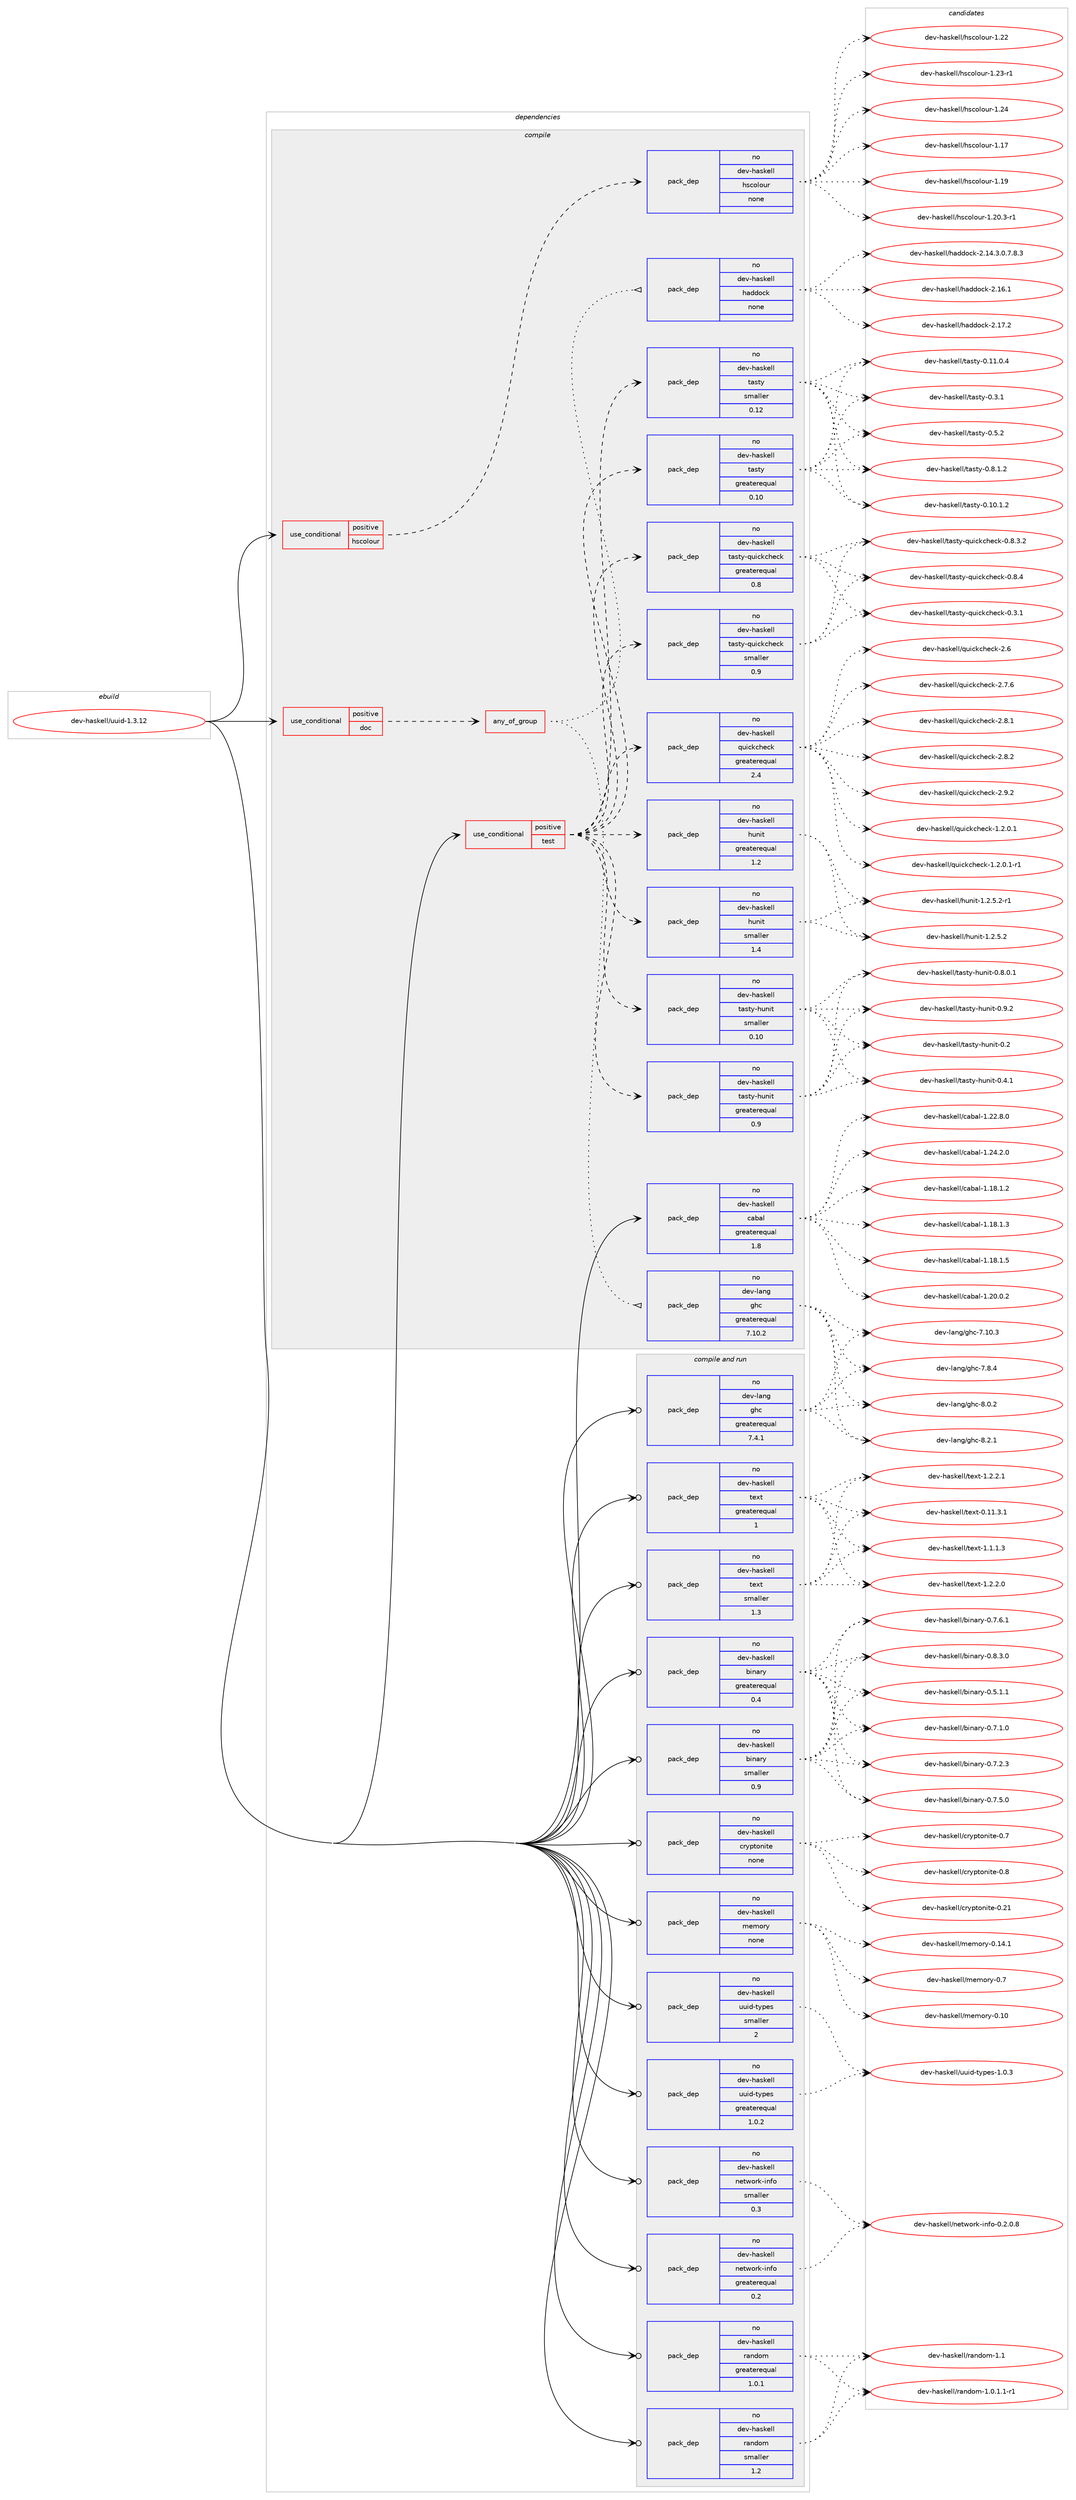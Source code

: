 digraph prolog {

# *************
# Graph options
# *************

newrank=true;
concentrate=true;
compound=true;
graph [rankdir=LR,fontname=Helvetica,fontsize=10,ranksep=1.5];#, ranksep=2.5, nodesep=0.2];
edge  [arrowhead=vee];
node  [fontname=Helvetica,fontsize=10];

# **********
# The ebuild
# **********

subgraph cluster_leftcol {
color=gray;
rank=same;
label=<<i>ebuild</i>>;
id [label="dev-haskell/uuid-1.3.12", color=red, width=4, href="../dev-haskell/uuid-1.3.12.svg"];
}

# ****************
# The dependencies
# ****************

subgraph cluster_midcol {
color=gray;
label=<<i>dependencies</i>>;
subgraph cluster_compile {
fillcolor="#eeeeee";
style=filled;
label=<<i>compile</i>>;
subgraph cond21236 {
dependency94876 [label=<<TABLE BORDER="0" CELLBORDER="1" CELLSPACING="0" CELLPADDING="4"><TR><TD ROWSPAN="3" CELLPADDING="10">use_conditional</TD></TR><TR><TD>positive</TD></TR><TR><TD>doc</TD></TR></TABLE>>, shape=none, color=red];
subgraph any2842 {
dependency94877 [label=<<TABLE BORDER="0" CELLBORDER="1" CELLSPACING="0" CELLPADDING="4"><TR><TD CELLPADDING="10">any_of_group</TD></TR></TABLE>>, shape=none, color=red];subgraph pack70768 {
dependency94878 [label=<<TABLE BORDER="0" CELLBORDER="1" CELLSPACING="0" CELLPADDING="4" WIDTH="220"><TR><TD ROWSPAN="6" CELLPADDING="30">pack_dep</TD></TR><TR><TD WIDTH="110">no</TD></TR><TR><TD>dev-haskell</TD></TR><TR><TD>haddock</TD></TR><TR><TD>none</TD></TR><TR><TD></TD></TR></TABLE>>, shape=none, color=blue];
}
dependency94877:e -> dependency94878:w [weight=20,style="dotted",arrowhead="oinv"];
subgraph pack70769 {
dependency94879 [label=<<TABLE BORDER="0" CELLBORDER="1" CELLSPACING="0" CELLPADDING="4" WIDTH="220"><TR><TD ROWSPAN="6" CELLPADDING="30">pack_dep</TD></TR><TR><TD WIDTH="110">no</TD></TR><TR><TD>dev-lang</TD></TR><TR><TD>ghc</TD></TR><TR><TD>greaterequal</TD></TR><TR><TD>7.10.2</TD></TR></TABLE>>, shape=none, color=blue];
}
dependency94877:e -> dependency94879:w [weight=20,style="dotted",arrowhead="oinv"];
}
dependency94876:e -> dependency94877:w [weight=20,style="dashed",arrowhead="vee"];
}
id:e -> dependency94876:w [weight=20,style="solid",arrowhead="vee"];
subgraph cond21237 {
dependency94880 [label=<<TABLE BORDER="0" CELLBORDER="1" CELLSPACING="0" CELLPADDING="4"><TR><TD ROWSPAN="3" CELLPADDING="10">use_conditional</TD></TR><TR><TD>positive</TD></TR><TR><TD>hscolour</TD></TR></TABLE>>, shape=none, color=red];
subgraph pack70770 {
dependency94881 [label=<<TABLE BORDER="0" CELLBORDER="1" CELLSPACING="0" CELLPADDING="4" WIDTH="220"><TR><TD ROWSPAN="6" CELLPADDING="30">pack_dep</TD></TR><TR><TD WIDTH="110">no</TD></TR><TR><TD>dev-haskell</TD></TR><TR><TD>hscolour</TD></TR><TR><TD>none</TD></TR><TR><TD></TD></TR></TABLE>>, shape=none, color=blue];
}
dependency94880:e -> dependency94881:w [weight=20,style="dashed",arrowhead="vee"];
}
id:e -> dependency94880:w [weight=20,style="solid",arrowhead="vee"];
subgraph cond21238 {
dependency94882 [label=<<TABLE BORDER="0" CELLBORDER="1" CELLSPACING="0" CELLPADDING="4"><TR><TD ROWSPAN="3" CELLPADDING="10">use_conditional</TD></TR><TR><TD>positive</TD></TR><TR><TD>test</TD></TR></TABLE>>, shape=none, color=red];
subgraph pack70771 {
dependency94883 [label=<<TABLE BORDER="0" CELLBORDER="1" CELLSPACING="0" CELLPADDING="4" WIDTH="220"><TR><TD ROWSPAN="6" CELLPADDING="30">pack_dep</TD></TR><TR><TD WIDTH="110">no</TD></TR><TR><TD>dev-haskell</TD></TR><TR><TD>hunit</TD></TR><TR><TD>greaterequal</TD></TR><TR><TD>1.2</TD></TR></TABLE>>, shape=none, color=blue];
}
dependency94882:e -> dependency94883:w [weight=20,style="dashed",arrowhead="vee"];
subgraph pack70772 {
dependency94884 [label=<<TABLE BORDER="0" CELLBORDER="1" CELLSPACING="0" CELLPADDING="4" WIDTH="220"><TR><TD ROWSPAN="6" CELLPADDING="30">pack_dep</TD></TR><TR><TD WIDTH="110">no</TD></TR><TR><TD>dev-haskell</TD></TR><TR><TD>hunit</TD></TR><TR><TD>smaller</TD></TR><TR><TD>1.4</TD></TR></TABLE>>, shape=none, color=blue];
}
dependency94882:e -> dependency94884:w [weight=20,style="dashed",arrowhead="vee"];
subgraph pack70773 {
dependency94885 [label=<<TABLE BORDER="0" CELLBORDER="1" CELLSPACING="0" CELLPADDING="4" WIDTH="220"><TR><TD ROWSPAN="6" CELLPADDING="30">pack_dep</TD></TR><TR><TD WIDTH="110">no</TD></TR><TR><TD>dev-haskell</TD></TR><TR><TD>quickcheck</TD></TR><TR><TD>greaterequal</TD></TR><TR><TD>2.4</TD></TR></TABLE>>, shape=none, color=blue];
}
dependency94882:e -> dependency94885:w [weight=20,style="dashed",arrowhead="vee"];
subgraph pack70774 {
dependency94886 [label=<<TABLE BORDER="0" CELLBORDER="1" CELLSPACING="0" CELLPADDING="4" WIDTH="220"><TR><TD ROWSPAN="6" CELLPADDING="30">pack_dep</TD></TR><TR><TD WIDTH="110">no</TD></TR><TR><TD>dev-haskell</TD></TR><TR><TD>tasty</TD></TR><TR><TD>greaterequal</TD></TR><TR><TD>0.10</TD></TR></TABLE>>, shape=none, color=blue];
}
dependency94882:e -> dependency94886:w [weight=20,style="dashed",arrowhead="vee"];
subgraph pack70775 {
dependency94887 [label=<<TABLE BORDER="0" CELLBORDER="1" CELLSPACING="0" CELLPADDING="4" WIDTH="220"><TR><TD ROWSPAN="6" CELLPADDING="30">pack_dep</TD></TR><TR><TD WIDTH="110">no</TD></TR><TR><TD>dev-haskell</TD></TR><TR><TD>tasty</TD></TR><TR><TD>smaller</TD></TR><TR><TD>0.12</TD></TR></TABLE>>, shape=none, color=blue];
}
dependency94882:e -> dependency94887:w [weight=20,style="dashed",arrowhead="vee"];
subgraph pack70776 {
dependency94888 [label=<<TABLE BORDER="0" CELLBORDER="1" CELLSPACING="0" CELLPADDING="4" WIDTH="220"><TR><TD ROWSPAN="6" CELLPADDING="30">pack_dep</TD></TR><TR><TD WIDTH="110">no</TD></TR><TR><TD>dev-haskell</TD></TR><TR><TD>tasty-hunit</TD></TR><TR><TD>greaterequal</TD></TR><TR><TD>0.9</TD></TR></TABLE>>, shape=none, color=blue];
}
dependency94882:e -> dependency94888:w [weight=20,style="dashed",arrowhead="vee"];
subgraph pack70777 {
dependency94889 [label=<<TABLE BORDER="0" CELLBORDER="1" CELLSPACING="0" CELLPADDING="4" WIDTH="220"><TR><TD ROWSPAN="6" CELLPADDING="30">pack_dep</TD></TR><TR><TD WIDTH="110">no</TD></TR><TR><TD>dev-haskell</TD></TR><TR><TD>tasty-hunit</TD></TR><TR><TD>smaller</TD></TR><TR><TD>0.10</TD></TR></TABLE>>, shape=none, color=blue];
}
dependency94882:e -> dependency94889:w [weight=20,style="dashed",arrowhead="vee"];
subgraph pack70778 {
dependency94890 [label=<<TABLE BORDER="0" CELLBORDER="1" CELLSPACING="0" CELLPADDING="4" WIDTH="220"><TR><TD ROWSPAN="6" CELLPADDING="30">pack_dep</TD></TR><TR><TD WIDTH="110">no</TD></TR><TR><TD>dev-haskell</TD></TR><TR><TD>tasty-quickcheck</TD></TR><TR><TD>greaterequal</TD></TR><TR><TD>0.8</TD></TR></TABLE>>, shape=none, color=blue];
}
dependency94882:e -> dependency94890:w [weight=20,style="dashed",arrowhead="vee"];
subgraph pack70779 {
dependency94891 [label=<<TABLE BORDER="0" CELLBORDER="1" CELLSPACING="0" CELLPADDING="4" WIDTH="220"><TR><TD ROWSPAN="6" CELLPADDING="30">pack_dep</TD></TR><TR><TD WIDTH="110">no</TD></TR><TR><TD>dev-haskell</TD></TR><TR><TD>tasty-quickcheck</TD></TR><TR><TD>smaller</TD></TR><TR><TD>0.9</TD></TR></TABLE>>, shape=none, color=blue];
}
dependency94882:e -> dependency94891:w [weight=20,style="dashed",arrowhead="vee"];
}
id:e -> dependency94882:w [weight=20,style="solid",arrowhead="vee"];
subgraph pack70780 {
dependency94892 [label=<<TABLE BORDER="0" CELLBORDER="1" CELLSPACING="0" CELLPADDING="4" WIDTH="220"><TR><TD ROWSPAN="6" CELLPADDING="30">pack_dep</TD></TR><TR><TD WIDTH="110">no</TD></TR><TR><TD>dev-haskell</TD></TR><TR><TD>cabal</TD></TR><TR><TD>greaterequal</TD></TR><TR><TD>1.8</TD></TR></TABLE>>, shape=none, color=blue];
}
id:e -> dependency94892:w [weight=20,style="solid",arrowhead="vee"];
}
subgraph cluster_compileandrun {
fillcolor="#eeeeee";
style=filled;
label=<<i>compile and run</i>>;
subgraph pack70781 {
dependency94893 [label=<<TABLE BORDER="0" CELLBORDER="1" CELLSPACING="0" CELLPADDING="4" WIDTH="220"><TR><TD ROWSPAN="6" CELLPADDING="30">pack_dep</TD></TR><TR><TD WIDTH="110">no</TD></TR><TR><TD>dev-haskell</TD></TR><TR><TD>binary</TD></TR><TR><TD>greaterequal</TD></TR><TR><TD>0.4</TD></TR></TABLE>>, shape=none, color=blue];
}
id:e -> dependency94893:w [weight=20,style="solid",arrowhead="odotvee"];
subgraph pack70782 {
dependency94894 [label=<<TABLE BORDER="0" CELLBORDER="1" CELLSPACING="0" CELLPADDING="4" WIDTH="220"><TR><TD ROWSPAN="6" CELLPADDING="30">pack_dep</TD></TR><TR><TD WIDTH="110">no</TD></TR><TR><TD>dev-haskell</TD></TR><TR><TD>binary</TD></TR><TR><TD>smaller</TD></TR><TR><TD>0.9</TD></TR></TABLE>>, shape=none, color=blue];
}
id:e -> dependency94894:w [weight=20,style="solid",arrowhead="odotvee"];
subgraph pack70783 {
dependency94895 [label=<<TABLE BORDER="0" CELLBORDER="1" CELLSPACING="0" CELLPADDING="4" WIDTH="220"><TR><TD ROWSPAN="6" CELLPADDING="30">pack_dep</TD></TR><TR><TD WIDTH="110">no</TD></TR><TR><TD>dev-haskell</TD></TR><TR><TD>cryptonite</TD></TR><TR><TD>none</TD></TR><TR><TD></TD></TR></TABLE>>, shape=none, color=blue];
}
id:e -> dependency94895:w [weight=20,style="solid",arrowhead="odotvee"];
subgraph pack70784 {
dependency94896 [label=<<TABLE BORDER="0" CELLBORDER="1" CELLSPACING="0" CELLPADDING="4" WIDTH="220"><TR><TD ROWSPAN="6" CELLPADDING="30">pack_dep</TD></TR><TR><TD WIDTH="110">no</TD></TR><TR><TD>dev-haskell</TD></TR><TR><TD>memory</TD></TR><TR><TD>none</TD></TR><TR><TD></TD></TR></TABLE>>, shape=none, color=blue];
}
id:e -> dependency94896:w [weight=20,style="solid",arrowhead="odotvee"];
subgraph pack70785 {
dependency94897 [label=<<TABLE BORDER="0" CELLBORDER="1" CELLSPACING="0" CELLPADDING="4" WIDTH="220"><TR><TD ROWSPAN="6" CELLPADDING="30">pack_dep</TD></TR><TR><TD WIDTH="110">no</TD></TR><TR><TD>dev-haskell</TD></TR><TR><TD>network-info</TD></TR><TR><TD>greaterequal</TD></TR><TR><TD>0.2</TD></TR></TABLE>>, shape=none, color=blue];
}
id:e -> dependency94897:w [weight=20,style="solid",arrowhead="odotvee"];
subgraph pack70786 {
dependency94898 [label=<<TABLE BORDER="0" CELLBORDER="1" CELLSPACING="0" CELLPADDING="4" WIDTH="220"><TR><TD ROWSPAN="6" CELLPADDING="30">pack_dep</TD></TR><TR><TD WIDTH="110">no</TD></TR><TR><TD>dev-haskell</TD></TR><TR><TD>network-info</TD></TR><TR><TD>smaller</TD></TR><TR><TD>0.3</TD></TR></TABLE>>, shape=none, color=blue];
}
id:e -> dependency94898:w [weight=20,style="solid",arrowhead="odotvee"];
subgraph pack70787 {
dependency94899 [label=<<TABLE BORDER="0" CELLBORDER="1" CELLSPACING="0" CELLPADDING="4" WIDTH="220"><TR><TD ROWSPAN="6" CELLPADDING="30">pack_dep</TD></TR><TR><TD WIDTH="110">no</TD></TR><TR><TD>dev-haskell</TD></TR><TR><TD>random</TD></TR><TR><TD>greaterequal</TD></TR><TR><TD>1.0.1</TD></TR></TABLE>>, shape=none, color=blue];
}
id:e -> dependency94899:w [weight=20,style="solid",arrowhead="odotvee"];
subgraph pack70788 {
dependency94900 [label=<<TABLE BORDER="0" CELLBORDER="1" CELLSPACING="0" CELLPADDING="4" WIDTH="220"><TR><TD ROWSPAN="6" CELLPADDING="30">pack_dep</TD></TR><TR><TD WIDTH="110">no</TD></TR><TR><TD>dev-haskell</TD></TR><TR><TD>random</TD></TR><TR><TD>smaller</TD></TR><TR><TD>1.2</TD></TR></TABLE>>, shape=none, color=blue];
}
id:e -> dependency94900:w [weight=20,style="solid",arrowhead="odotvee"];
subgraph pack70789 {
dependency94901 [label=<<TABLE BORDER="0" CELLBORDER="1" CELLSPACING="0" CELLPADDING="4" WIDTH="220"><TR><TD ROWSPAN="6" CELLPADDING="30">pack_dep</TD></TR><TR><TD WIDTH="110">no</TD></TR><TR><TD>dev-haskell</TD></TR><TR><TD>text</TD></TR><TR><TD>greaterequal</TD></TR><TR><TD>1</TD></TR></TABLE>>, shape=none, color=blue];
}
id:e -> dependency94901:w [weight=20,style="solid",arrowhead="odotvee"];
subgraph pack70790 {
dependency94902 [label=<<TABLE BORDER="0" CELLBORDER="1" CELLSPACING="0" CELLPADDING="4" WIDTH="220"><TR><TD ROWSPAN="6" CELLPADDING="30">pack_dep</TD></TR><TR><TD WIDTH="110">no</TD></TR><TR><TD>dev-haskell</TD></TR><TR><TD>text</TD></TR><TR><TD>smaller</TD></TR><TR><TD>1.3</TD></TR></TABLE>>, shape=none, color=blue];
}
id:e -> dependency94902:w [weight=20,style="solid",arrowhead="odotvee"];
subgraph pack70791 {
dependency94903 [label=<<TABLE BORDER="0" CELLBORDER="1" CELLSPACING="0" CELLPADDING="4" WIDTH="220"><TR><TD ROWSPAN="6" CELLPADDING="30">pack_dep</TD></TR><TR><TD WIDTH="110">no</TD></TR><TR><TD>dev-haskell</TD></TR><TR><TD>uuid-types</TD></TR><TR><TD>greaterequal</TD></TR><TR><TD>1.0.2</TD></TR></TABLE>>, shape=none, color=blue];
}
id:e -> dependency94903:w [weight=20,style="solid",arrowhead="odotvee"];
subgraph pack70792 {
dependency94904 [label=<<TABLE BORDER="0" CELLBORDER="1" CELLSPACING="0" CELLPADDING="4" WIDTH="220"><TR><TD ROWSPAN="6" CELLPADDING="30">pack_dep</TD></TR><TR><TD WIDTH="110">no</TD></TR><TR><TD>dev-haskell</TD></TR><TR><TD>uuid-types</TD></TR><TR><TD>smaller</TD></TR><TR><TD>2</TD></TR></TABLE>>, shape=none, color=blue];
}
id:e -> dependency94904:w [weight=20,style="solid",arrowhead="odotvee"];
subgraph pack70793 {
dependency94905 [label=<<TABLE BORDER="0" CELLBORDER="1" CELLSPACING="0" CELLPADDING="4" WIDTH="220"><TR><TD ROWSPAN="6" CELLPADDING="30">pack_dep</TD></TR><TR><TD WIDTH="110">no</TD></TR><TR><TD>dev-lang</TD></TR><TR><TD>ghc</TD></TR><TR><TD>greaterequal</TD></TR><TR><TD>7.4.1</TD></TR></TABLE>>, shape=none, color=blue];
}
id:e -> dependency94905:w [weight=20,style="solid",arrowhead="odotvee"];
}
subgraph cluster_run {
fillcolor="#eeeeee";
style=filled;
label=<<i>run</i>>;
}
}

# **************
# The candidates
# **************

subgraph cluster_choices {
rank=same;
color=gray;
label=<<i>candidates</i>>;

subgraph choice70768 {
color=black;
nodesep=1;
choice1001011184510497115107101108108471049710010011199107455046495246514648465546564651 [label="dev-haskell/haddock-2.14.3.0.7.8.3", color=red, width=4,href="../dev-haskell/haddock-2.14.3.0.7.8.3.svg"];
choice100101118451049711510710110810847104971001001119910745504649544649 [label="dev-haskell/haddock-2.16.1", color=red, width=4,href="../dev-haskell/haddock-2.16.1.svg"];
choice100101118451049711510710110810847104971001001119910745504649554650 [label="dev-haskell/haddock-2.17.2", color=red, width=4,href="../dev-haskell/haddock-2.17.2.svg"];
dependency94878:e -> choice1001011184510497115107101108108471049710010011199107455046495246514648465546564651:w [style=dotted,weight="100"];
dependency94878:e -> choice100101118451049711510710110810847104971001001119910745504649544649:w [style=dotted,weight="100"];
dependency94878:e -> choice100101118451049711510710110810847104971001001119910745504649554650:w [style=dotted,weight="100"];
}
subgraph choice70769 {
color=black;
nodesep=1;
choice1001011184510897110103471031049945554649484651 [label="dev-lang/ghc-7.10.3", color=red, width=4,href="../dev-lang/ghc-7.10.3.svg"];
choice10010111845108971101034710310499455546564652 [label="dev-lang/ghc-7.8.4", color=red, width=4,href="../dev-lang/ghc-7.8.4.svg"];
choice10010111845108971101034710310499455646484650 [label="dev-lang/ghc-8.0.2", color=red, width=4,href="../dev-lang/ghc-8.0.2.svg"];
choice10010111845108971101034710310499455646504649 [label="dev-lang/ghc-8.2.1", color=red, width=4,href="../dev-lang/ghc-8.2.1.svg"];
dependency94879:e -> choice1001011184510897110103471031049945554649484651:w [style=dotted,weight="100"];
dependency94879:e -> choice10010111845108971101034710310499455546564652:w [style=dotted,weight="100"];
dependency94879:e -> choice10010111845108971101034710310499455646484650:w [style=dotted,weight="100"];
dependency94879:e -> choice10010111845108971101034710310499455646504649:w [style=dotted,weight="100"];
}
subgraph choice70770 {
color=black;
nodesep=1;
choice100101118451049711510710110810847104115991111081111171144549464955 [label="dev-haskell/hscolour-1.17", color=red, width=4,href="../dev-haskell/hscolour-1.17.svg"];
choice100101118451049711510710110810847104115991111081111171144549464957 [label="dev-haskell/hscolour-1.19", color=red, width=4,href="../dev-haskell/hscolour-1.19.svg"];
choice10010111845104971151071011081084710411599111108111117114454946504846514511449 [label="dev-haskell/hscolour-1.20.3-r1", color=red, width=4,href="../dev-haskell/hscolour-1.20.3-r1.svg"];
choice100101118451049711510710110810847104115991111081111171144549465050 [label="dev-haskell/hscolour-1.22", color=red, width=4,href="../dev-haskell/hscolour-1.22.svg"];
choice1001011184510497115107101108108471041159911110811111711445494650514511449 [label="dev-haskell/hscolour-1.23-r1", color=red, width=4,href="../dev-haskell/hscolour-1.23-r1.svg"];
choice100101118451049711510710110810847104115991111081111171144549465052 [label="dev-haskell/hscolour-1.24", color=red, width=4,href="../dev-haskell/hscolour-1.24.svg"];
dependency94881:e -> choice100101118451049711510710110810847104115991111081111171144549464955:w [style=dotted,weight="100"];
dependency94881:e -> choice100101118451049711510710110810847104115991111081111171144549464957:w [style=dotted,weight="100"];
dependency94881:e -> choice10010111845104971151071011081084710411599111108111117114454946504846514511449:w [style=dotted,weight="100"];
dependency94881:e -> choice100101118451049711510710110810847104115991111081111171144549465050:w [style=dotted,weight="100"];
dependency94881:e -> choice1001011184510497115107101108108471041159911110811111711445494650514511449:w [style=dotted,weight="100"];
dependency94881:e -> choice100101118451049711510710110810847104115991111081111171144549465052:w [style=dotted,weight="100"];
}
subgraph choice70771 {
color=black;
nodesep=1;
choice1001011184510497115107101108108471041171101051164549465046534650 [label="dev-haskell/hunit-1.2.5.2", color=red, width=4,href="../dev-haskell/hunit-1.2.5.2.svg"];
choice10010111845104971151071011081084710411711010511645494650465346504511449 [label="dev-haskell/hunit-1.2.5.2-r1", color=red, width=4,href="../dev-haskell/hunit-1.2.5.2-r1.svg"];
dependency94883:e -> choice1001011184510497115107101108108471041171101051164549465046534650:w [style=dotted,weight="100"];
dependency94883:e -> choice10010111845104971151071011081084710411711010511645494650465346504511449:w [style=dotted,weight="100"];
}
subgraph choice70772 {
color=black;
nodesep=1;
choice1001011184510497115107101108108471041171101051164549465046534650 [label="dev-haskell/hunit-1.2.5.2", color=red, width=4,href="../dev-haskell/hunit-1.2.5.2.svg"];
choice10010111845104971151071011081084710411711010511645494650465346504511449 [label="dev-haskell/hunit-1.2.5.2-r1", color=red, width=4,href="../dev-haskell/hunit-1.2.5.2-r1.svg"];
dependency94884:e -> choice1001011184510497115107101108108471041171101051164549465046534650:w [style=dotted,weight="100"];
dependency94884:e -> choice10010111845104971151071011081084710411711010511645494650465346504511449:w [style=dotted,weight="100"];
}
subgraph choice70773 {
color=black;
nodesep=1;
choice1001011184510497115107101108108471131171059910799104101991074549465046484649 [label="dev-haskell/quickcheck-1.2.0.1", color=red, width=4,href="../dev-haskell/quickcheck-1.2.0.1.svg"];
choice10010111845104971151071011081084711311710599107991041019910745494650464846494511449 [label="dev-haskell/quickcheck-1.2.0.1-r1", color=red, width=4,href="../dev-haskell/quickcheck-1.2.0.1-r1.svg"];
choice10010111845104971151071011081084711311710599107991041019910745504654 [label="dev-haskell/quickcheck-2.6", color=red, width=4,href="../dev-haskell/quickcheck-2.6.svg"];
choice100101118451049711510710110810847113117105991079910410199107455046554654 [label="dev-haskell/quickcheck-2.7.6", color=red, width=4,href="../dev-haskell/quickcheck-2.7.6.svg"];
choice100101118451049711510710110810847113117105991079910410199107455046564649 [label="dev-haskell/quickcheck-2.8.1", color=red, width=4,href="../dev-haskell/quickcheck-2.8.1.svg"];
choice100101118451049711510710110810847113117105991079910410199107455046564650 [label="dev-haskell/quickcheck-2.8.2", color=red, width=4,href="../dev-haskell/quickcheck-2.8.2.svg"];
choice100101118451049711510710110810847113117105991079910410199107455046574650 [label="dev-haskell/quickcheck-2.9.2", color=red, width=4,href="../dev-haskell/quickcheck-2.9.2.svg"];
dependency94885:e -> choice1001011184510497115107101108108471131171059910799104101991074549465046484649:w [style=dotted,weight="100"];
dependency94885:e -> choice10010111845104971151071011081084711311710599107991041019910745494650464846494511449:w [style=dotted,weight="100"];
dependency94885:e -> choice10010111845104971151071011081084711311710599107991041019910745504654:w [style=dotted,weight="100"];
dependency94885:e -> choice100101118451049711510710110810847113117105991079910410199107455046554654:w [style=dotted,weight="100"];
dependency94885:e -> choice100101118451049711510710110810847113117105991079910410199107455046564649:w [style=dotted,weight="100"];
dependency94885:e -> choice100101118451049711510710110810847113117105991079910410199107455046564650:w [style=dotted,weight="100"];
dependency94885:e -> choice100101118451049711510710110810847113117105991079910410199107455046574650:w [style=dotted,weight="100"];
}
subgraph choice70774 {
color=black;
nodesep=1;
choice10010111845104971151071011081084711697115116121454846494846494650 [label="dev-haskell/tasty-0.10.1.2", color=red, width=4,href="../dev-haskell/tasty-0.10.1.2.svg"];
choice10010111845104971151071011081084711697115116121454846494946484652 [label="dev-haskell/tasty-0.11.0.4", color=red, width=4,href="../dev-haskell/tasty-0.11.0.4.svg"];
choice10010111845104971151071011081084711697115116121454846514649 [label="dev-haskell/tasty-0.3.1", color=red, width=4,href="../dev-haskell/tasty-0.3.1.svg"];
choice10010111845104971151071011081084711697115116121454846534650 [label="dev-haskell/tasty-0.5.2", color=red, width=4,href="../dev-haskell/tasty-0.5.2.svg"];
choice100101118451049711510710110810847116971151161214548465646494650 [label="dev-haskell/tasty-0.8.1.2", color=red, width=4,href="../dev-haskell/tasty-0.8.1.2.svg"];
dependency94886:e -> choice10010111845104971151071011081084711697115116121454846494846494650:w [style=dotted,weight="100"];
dependency94886:e -> choice10010111845104971151071011081084711697115116121454846494946484652:w [style=dotted,weight="100"];
dependency94886:e -> choice10010111845104971151071011081084711697115116121454846514649:w [style=dotted,weight="100"];
dependency94886:e -> choice10010111845104971151071011081084711697115116121454846534650:w [style=dotted,weight="100"];
dependency94886:e -> choice100101118451049711510710110810847116971151161214548465646494650:w [style=dotted,weight="100"];
}
subgraph choice70775 {
color=black;
nodesep=1;
choice10010111845104971151071011081084711697115116121454846494846494650 [label="dev-haskell/tasty-0.10.1.2", color=red, width=4,href="../dev-haskell/tasty-0.10.1.2.svg"];
choice10010111845104971151071011081084711697115116121454846494946484652 [label="dev-haskell/tasty-0.11.0.4", color=red, width=4,href="../dev-haskell/tasty-0.11.0.4.svg"];
choice10010111845104971151071011081084711697115116121454846514649 [label="dev-haskell/tasty-0.3.1", color=red, width=4,href="../dev-haskell/tasty-0.3.1.svg"];
choice10010111845104971151071011081084711697115116121454846534650 [label="dev-haskell/tasty-0.5.2", color=red, width=4,href="../dev-haskell/tasty-0.5.2.svg"];
choice100101118451049711510710110810847116971151161214548465646494650 [label="dev-haskell/tasty-0.8.1.2", color=red, width=4,href="../dev-haskell/tasty-0.8.1.2.svg"];
dependency94887:e -> choice10010111845104971151071011081084711697115116121454846494846494650:w [style=dotted,weight="100"];
dependency94887:e -> choice10010111845104971151071011081084711697115116121454846494946484652:w [style=dotted,weight="100"];
dependency94887:e -> choice10010111845104971151071011081084711697115116121454846514649:w [style=dotted,weight="100"];
dependency94887:e -> choice10010111845104971151071011081084711697115116121454846534650:w [style=dotted,weight="100"];
dependency94887:e -> choice100101118451049711510710110810847116971151161214548465646494650:w [style=dotted,weight="100"];
}
subgraph choice70776 {
color=black;
nodesep=1;
choice100101118451049711510710110810847116971151161214510411711010511645484650 [label="dev-haskell/tasty-hunit-0.2", color=red, width=4,href="../dev-haskell/tasty-hunit-0.2.svg"];
choice1001011184510497115107101108108471169711511612145104117110105116454846524649 [label="dev-haskell/tasty-hunit-0.4.1", color=red, width=4,href="../dev-haskell/tasty-hunit-0.4.1.svg"];
choice10010111845104971151071011081084711697115116121451041171101051164548465646484649 [label="dev-haskell/tasty-hunit-0.8.0.1", color=red, width=4,href="../dev-haskell/tasty-hunit-0.8.0.1.svg"];
choice1001011184510497115107101108108471169711511612145104117110105116454846574650 [label="dev-haskell/tasty-hunit-0.9.2", color=red, width=4,href="../dev-haskell/tasty-hunit-0.9.2.svg"];
dependency94888:e -> choice100101118451049711510710110810847116971151161214510411711010511645484650:w [style=dotted,weight="100"];
dependency94888:e -> choice1001011184510497115107101108108471169711511612145104117110105116454846524649:w [style=dotted,weight="100"];
dependency94888:e -> choice10010111845104971151071011081084711697115116121451041171101051164548465646484649:w [style=dotted,weight="100"];
dependency94888:e -> choice1001011184510497115107101108108471169711511612145104117110105116454846574650:w [style=dotted,weight="100"];
}
subgraph choice70777 {
color=black;
nodesep=1;
choice100101118451049711510710110810847116971151161214510411711010511645484650 [label="dev-haskell/tasty-hunit-0.2", color=red, width=4,href="../dev-haskell/tasty-hunit-0.2.svg"];
choice1001011184510497115107101108108471169711511612145104117110105116454846524649 [label="dev-haskell/tasty-hunit-0.4.1", color=red, width=4,href="../dev-haskell/tasty-hunit-0.4.1.svg"];
choice10010111845104971151071011081084711697115116121451041171101051164548465646484649 [label="dev-haskell/tasty-hunit-0.8.0.1", color=red, width=4,href="../dev-haskell/tasty-hunit-0.8.0.1.svg"];
choice1001011184510497115107101108108471169711511612145104117110105116454846574650 [label="dev-haskell/tasty-hunit-0.9.2", color=red, width=4,href="../dev-haskell/tasty-hunit-0.9.2.svg"];
dependency94889:e -> choice100101118451049711510710110810847116971151161214510411711010511645484650:w [style=dotted,weight="100"];
dependency94889:e -> choice1001011184510497115107101108108471169711511612145104117110105116454846524649:w [style=dotted,weight="100"];
dependency94889:e -> choice10010111845104971151071011081084711697115116121451041171101051164548465646484649:w [style=dotted,weight="100"];
dependency94889:e -> choice1001011184510497115107101108108471169711511612145104117110105116454846574650:w [style=dotted,weight="100"];
}
subgraph choice70778 {
color=black;
nodesep=1;
choice1001011184510497115107101108108471169711511612145113117105991079910410199107454846514649 [label="dev-haskell/tasty-quickcheck-0.3.1", color=red, width=4,href="../dev-haskell/tasty-quickcheck-0.3.1.svg"];
choice10010111845104971151071011081084711697115116121451131171059910799104101991074548465646514650 [label="dev-haskell/tasty-quickcheck-0.8.3.2", color=red, width=4,href="../dev-haskell/tasty-quickcheck-0.8.3.2.svg"];
choice1001011184510497115107101108108471169711511612145113117105991079910410199107454846564652 [label="dev-haskell/tasty-quickcheck-0.8.4", color=red, width=4,href="../dev-haskell/tasty-quickcheck-0.8.4.svg"];
dependency94890:e -> choice1001011184510497115107101108108471169711511612145113117105991079910410199107454846514649:w [style=dotted,weight="100"];
dependency94890:e -> choice10010111845104971151071011081084711697115116121451131171059910799104101991074548465646514650:w [style=dotted,weight="100"];
dependency94890:e -> choice1001011184510497115107101108108471169711511612145113117105991079910410199107454846564652:w [style=dotted,weight="100"];
}
subgraph choice70779 {
color=black;
nodesep=1;
choice1001011184510497115107101108108471169711511612145113117105991079910410199107454846514649 [label="dev-haskell/tasty-quickcheck-0.3.1", color=red, width=4,href="../dev-haskell/tasty-quickcheck-0.3.1.svg"];
choice10010111845104971151071011081084711697115116121451131171059910799104101991074548465646514650 [label="dev-haskell/tasty-quickcheck-0.8.3.2", color=red, width=4,href="../dev-haskell/tasty-quickcheck-0.8.3.2.svg"];
choice1001011184510497115107101108108471169711511612145113117105991079910410199107454846564652 [label="dev-haskell/tasty-quickcheck-0.8.4", color=red, width=4,href="../dev-haskell/tasty-quickcheck-0.8.4.svg"];
dependency94891:e -> choice1001011184510497115107101108108471169711511612145113117105991079910410199107454846514649:w [style=dotted,weight="100"];
dependency94891:e -> choice10010111845104971151071011081084711697115116121451131171059910799104101991074548465646514650:w [style=dotted,weight="100"];
dependency94891:e -> choice1001011184510497115107101108108471169711511612145113117105991079910410199107454846564652:w [style=dotted,weight="100"];
}
subgraph choice70780 {
color=black;
nodesep=1;
choice10010111845104971151071011081084799979897108454946495646494650 [label="dev-haskell/cabal-1.18.1.2", color=red, width=4,href="../dev-haskell/cabal-1.18.1.2.svg"];
choice10010111845104971151071011081084799979897108454946495646494651 [label="dev-haskell/cabal-1.18.1.3", color=red, width=4,href="../dev-haskell/cabal-1.18.1.3.svg"];
choice10010111845104971151071011081084799979897108454946495646494653 [label="dev-haskell/cabal-1.18.1.5", color=red, width=4,href="../dev-haskell/cabal-1.18.1.5.svg"];
choice10010111845104971151071011081084799979897108454946504846484650 [label="dev-haskell/cabal-1.20.0.2", color=red, width=4,href="../dev-haskell/cabal-1.20.0.2.svg"];
choice10010111845104971151071011081084799979897108454946505046564648 [label="dev-haskell/cabal-1.22.8.0", color=red, width=4,href="../dev-haskell/cabal-1.22.8.0.svg"];
choice10010111845104971151071011081084799979897108454946505246504648 [label="dev-haskell/cabal-1.24.2.0", color=red, width=4,href="../dev-haskell/cabal-1.24.2.0.svg"];
dependency94892:e -> choice10010111845104971151071011081084799979897108454946495646494650:w [style=dotted,weight="100"];
dependency94892:e -> choice10010111845104971151071011081084799979897108454946495646494651:w [style=dotted,weight="100"];
dependency94892:e -> choice10010111845104971151071011081084799979897108454946495646494653:w [style=dotted,weight="100"];
dependency94892:e -> choice10010111845104971151071011081084799979897108454946504846484650:w [style=dotted,weight="100"];
dependency94892:e -> choice10010111845104971151071011081084799979897108454946505046564648:w [style=dotted,weight="100"];
dependency94892:e -> choice10010111845104971151071011081084799979897108454946505246504648:w [style=dotted,weight="100"];
}
subgraph choice70781 {
color=black;
nodesep=1;
choice10010111845104971151071011081084798105110971141214548465346494649 [label="dev-haskell/binary-0.5.1.1", color=red, width=4,href="../dev-haskell/binary-0.5.1.1.svg"];
choice10010111845104971151071011081084798105110971141214548465546494648 [label="dev-haskell/binary-0.7.1.0", color=red, width=4,href="../dev-haskell/binary-0.7.1.0.svg"];
choice10010111845104971151071011081084798105110971141214548465546504651 [label="dev-haskell/binary-0.7.2.3", color=red, width=4,href="../dev-haskell/binary-0.7.2.3.svg"];
choice10010111845104971151071011081084798105110971141214548465546534648 [label="dev-haskell/binary-0.7.5.0", color=red, width=4,href="../dev-haskell/binary-0.7.5.0.svg"];
choice10010111845104971151071011081084798105110971141214548465546544649 [label="dev-haskell/binary-0.7.6.1", color=red, width=4,href="../dev-haskell/binary-0.7.6.1.svg"];
choice10010111845104971151071011081084798105110971141214548465646514648 [label="dev-haskell/binary-0.8.3.0", color=red, width=4,href="../dev-haskell/binary-0.8.3.0.svg"];
dependency94893:e -> choice10010111845104971151071011081084798105110971141214548465346494649:w [style=dotted,weight="100"];
dependency94893:e -> choice10010111845104971151071011081084798105110971141214548465546494648:w [style=dotted,weight="100"];
dependency94893:e -> choice10010111845104971151071011081084798105110971141214548465546504651:w [style=dotted,weight="100"];
dependency94893:e -> choice10010111845104971151071011081084798105110971141214548465546534648:w [style=dotted,weight="100"];
dependency94893:e -> choice10010111845104971151071011081084798105110971141214548465546544649:w [style=dotted,weight="100"];
dependency94893:e -> choice10010111845104971151071011081084798105110971141214548465646514648:w [style=dotted,weight="100"];
}
subgraph choice70782 {
color=black;
nodesep=1;
choice10010111845104971151071011081084798105110971141214548465346494649 [label="dev-haskell/binary-0.5.1.1", color=red, width=4,href="../dev-haskell/binary-0.5.1.1.svg"];
choice10010111845104971151071011081084798105110971141214548465546494648 [label="dev-haskell/binary-0.7.1.0", color=red, width=4,href="../dev-haskell/binary-0.7.1.0.svg"];
choice10010111845104971151071011081084798105110971141214548465546504651 [label="dev-haskell/binary-0.7.2.3", color=red, width=4,href="../dev-haskell/binary-0.7.2.3.svg"];
choice10010111845104971151071011081084798105110971141214548465546534648 [label="dev-haskell/binary-0.7.5.0", color=red, width=4,href="../dev-haskell/binary-0.7.5.0.svg"];
choice10010111845104971151071011081084798105110971141214548465546544649 [label="dev-haskell/binary-0.7.6.1", color=red, width=4,href="../dev-haskell/binary-0.7.6.1.svg"];
choice10010111845104971151071011081084798105110971141214548465646514648 [label="dev-haskell/binary-0.8.3.0", color=red, width=4,href="../dev-haskell/binary-0.8.3.0.svg"];
dependency94894:e -> choice10010111845104971151071011081084798105110971141214548465346494649:w [style=dotted,weight="100"];
dependency94894:e -> choice10010111845104971151071011081084798105110971141214548465546494648:w [style=dotted,weight="100"];
dependency94894:e -> choice10010111845104971151071011081084798105110971141214548465546504651:w [style=dotted,weight="100"];
dependency94894:e -> choice10010111845104971151071011081084798105110971141214548465546534648:w [style=dotted,weight="100"];
dependency94894:e -> choice10010111845104971151071011081084798105110971141214548465546544649:w [style=dotted,weight="100"];
dependency94894:e -> choice10010111845104971151071011081084798105110971141214548465646514648:w [style=dotted,weight="100"];
}
subgraph choice70783 {
color=black;
nodesep=1;
choice100101118451049711510710110810847991141211121161111101051161014548465049 [label="dev-haskell/cryptonite-0.21", color=red, width=4,href="../dev-haskell/cryptonite-0.21.svg"];
choice1001011184510497115107101108108479911412111211611111010511610145484655 [label="dev-haskell/cryptonite-0.7", color=red, width=4,href="../dev-haskell/cryptonite-0.7.svg"];
choice1001011184510497115107101108108479911412111211611111010511610145484656 [label="dev-haskell/cryptonite-0.8", color=red, width=4,href="../dev-haskell/cryptonite-0.8.svg"];
dependency94895:e -> choice100101118451049711510710110810847991141211121161111101051161014548465049:w [style=dotted,weight="100"];
dependency94895:e -> choice1001011184510497115107101108108479911412111211611111010511610145484655:w [style=dotted,weight="100"];
dependency94895:e -> choice1001011184510497115107101108108479911412111211611111010511610145484656:w [style=dotted,weight="100"];
}
subgraph choice70784 {
color=black;
nodesep=1;
choice1001011184510497115107101108108471091011091111141214548464948 [label="dev-haskell/memory-0.10", color=red, width=4,href="../dev-haskell/memory-0.10.svg"];
choice10010111845104971151071011081084710910110911111412145484649524649 [label="dev-haskell/memory-0.14.1", color=red, width=4,href="../dev-haskell/memory-0.14.1.svg"];
choice10010111845104971151071011081084710910110911111412145484655 [label="dev-haskell/memory-0.7", color=red, width=4,href="../dev-haskell/memory-0.7.svg"];
dependency94896:e -> choice1001011184510497115107101108108471091011091111141214548464948:w [style=dotted,weight="100"];
dependency94896:e -> choice10010111845104971151071011081084710910110911111412145484649524649:w [style=dotted,weight="100"];
dependency94896:e -> choice10010111845104971151071011081084710910110911111412145484655:w [style=dotted,weight="100"];
}
subgraph choice70785 {
color=black;
nodesep=1;
choice100101118451049711510710110810847110101116119111114107451051101021114548465046484656 [label="dev-haskell/network-info-0.2.0.8", color=red, width=4,href="../dev-haskell/network-info-0.2.0.8.svg"];
dependency94897:e -> choice100101118451049711510710110810847110101116119111114107451051101021114548465046484656:w [style=dotted,weight="100"];
}
subgraph choice70786 {
color=black;
nodesep=1;
choice100101118451049711510710110810847110101116119111114107451051101021114548465046484656 [label="dev-haskell/network-info-0.2.0.8", color=red, width=4,href="../dev-haskell/network-info-0.2.0.8.svg"];
dependency94898:e -> choice100101118451049711510710110810847110101116119111114107451051101021114548465046484656:w [style=dotted,weight="100"];
}
subgraph choice70787 {
color=black;
nodesep=1;
choice1001011184510497115107101108108471149711010011110945494648464946494511449 [label="dev-haskell/random-1.0.1.1-r1", color=red, width=4,href="../dev-haskell/random-1.0.1.1-r1.svg"];
choice1001011184510497115107101108108471149711010011110945494649 [label="dev-haskell/random-1.1", color=red, width=4,href="../dev-haskell/random-1.1.svg"];
dependency94899:e -> choice1001011184510497115107101108108471149711010011110945494648464946494511449:w [style=dotted,weight="100"];
dependency94899:e -> choice1001011184510497115107101108108471149711010011110945494649:w [style=dotted,weight="100"];
}
subgraph choice70788 {
color=black;
nodesep=1;
choice1001011184510497115107101108108471149711010011110945494648464946494511449 [label="dev-haskell/random-1.0.1.1-r1", color=red, width=4,href="../dev-haskell/random-1.0.1.1-r1.svg"];
choice1001011184510497115107101108108471149711010011110945494649 [label="dev-haskell/random-1.1", color=red, width=4,href="../dev-haskell/random-1.1.svg"];
dependency94900:e -> choice1001011184510497115107101108108471149711010011110945494648464946494511449:w [style=dotted,weight="100"];
dependency94900:e -> choice1001011184510497115107101108108471149711010011110945494649:w [style=dotted,weight="100"];
}
subgraph choice70789 {
color=black;
nodesep=1;
choice100101118451049711510710110810847116101120116454846494946514649 [label="dev-haskell/text-0.11.3.1", color=red, width=4,href="../dev-haskell/text-0.11.3.1.svg"];
choice1001011184510497115107101108108471161011201164549464946494651 [label="dev-haskell/text-1.1.1.3", color=red, width=4,href="../dev-haskell/text-1.1.1.3.svg"];
choice1001011184510497115107101108108471161011201164549465046504648 [label="dev-haskell/text-1.2.2.0", color=red, width=4,href="../dev-haskell/text-1.2.2.0.svg"];
choice1001011184510497115107101108108471161011201164549465046504649 [label="dev-haskell/text-1.2.2.1", color=red, width=4,href="../dev-haskell/text-1.2.2.1.svg"];
dependency94901:e -> choice100101118451049711510710110810847116101120116454846494946514649:w [style=dotted,weight="100"];
dependency94901:e -> choice1001011184510497115107101108108471161011201164549464946494651:w [style=dotted,weight="100"];
dependency94901:e -> choice1001011184510497115107101108108471161011201164549465046504648:w [style=dotted,weight="100"];
dependency94901:e -> choice1001011184510497115107101108108471161011201164549465046504649:w [style=dotted,weight="100"];
}
subgraph choice70790 {
color=black;
nodesep=1;
choice100101118451049711510710110810847116101120116454846494946514649 [label="dev-haskell/text-0.11.3.1", color=red, width=4,href="../dev-haskell/text-0.11.3.1.svg"];
choice1001011184510497115107101108108471161011201164549464946494651 [label="dev-haskell/text-1.1.1.3", color=red, width=4,href="../dev-haskell/text-1.1.1.3.svg"];
choice1001011184510497115107101108108471161011201164549465046504648 [label="dev-haskell/text-1.2.2.0", color=red, width=4,href="../dev-haskell/text-1.2.2.0.svg"];
choice1001011184510497115107101108108471161011201164549465046504649 [label="dev-haskell/text-1.2.2.1", color=red, width=4,href="../dev-haskell/text-1.2.2.1.svg"];
dependency94902:e -> choice100101118451049711510710110810847116101120116454846494946514649:w [style=dotted,weight="100"];
dependency94902:e -> choice1001011184510497115107101108108471161011201164549464946494651:w [style=dotted,weight="100"];
dependency94902:e -> choice1001011184510497115107101108108471161011201164549465046504648:w [style=dotted,weight="100"];
dependency94902:e -> choice1001011184510497115107101108108471161011201164549465046504649:w [style=dotted,weight="100"];
}
subgraph choice70791 {
color=black;
nodesep=1;
choice10010111845104971151071011081084711711710510045116121112101115454946484651 [label="dev-haskell/uuid-types-1.0.3", color=red, width=4,href="../dev-haskell/uuid-types-1.0.3.svg"];
dependency94903:e -> choice10010111845104971151071011081084711711710510045116121112101115454946484651:w [style=dotted,weight="100"];
}
subgraph choice70792 {
color=black;
nodesep=1;
choice10010111845104971151071011081084711711710510045116121112101115454946484651 [label="dev-haskell/uuid-types-1.0.3", color=red, width=4,href="../dev-haskell/uuid-types-1.0.3.svg"];
dependency94904:e -> choice10010111845104971151071011081084711711710510045116121112101115454946484651:w [style=dotted,weight="100"];
}
subgraph choice70793 {
color=black;
nodesep=1;
choice1001011184510897110103471031049945554649484651 [label="dev-lang/ghc-7.10.3", color=red, width=4,href="../dev-lang/ghc-7.10.3.svg"];
choice10010111845108971101034710310499455546564652 [label="dev-lang/ghc-7.8.4", color=red, width=4,href="../dev-lang/ghc-7.8.4.svg"];
choice10010111845108971101034710310499455646484650 [label="dev-lang/ghc-8.0.2", color=red, width=4,href="../dev-lang/ghc-8.0.2.svg"];
choice10010111845108971101034710310499455646504649 [label="dev-lang/ghc-8.2.1", color=red, width=4,href="../dev-lang/ghc-8.2.1.svg"];
dependency94905:e -> choice1001011184510897110103471031049945554649484651:w [style=dotted,weight="100"];
dependency94905:e -> choice10010111845108971101034710310499455546564652:w [style=dotted,weight="100"];
dependency94905:e -> choice10010111845108971101034710310499455646484650:w [style=dotted,weight="100"];
dependency94905:e -> choice10010111845108971101034710310499455646504649:w [style=dotted,weight="100"];
}
}

}
